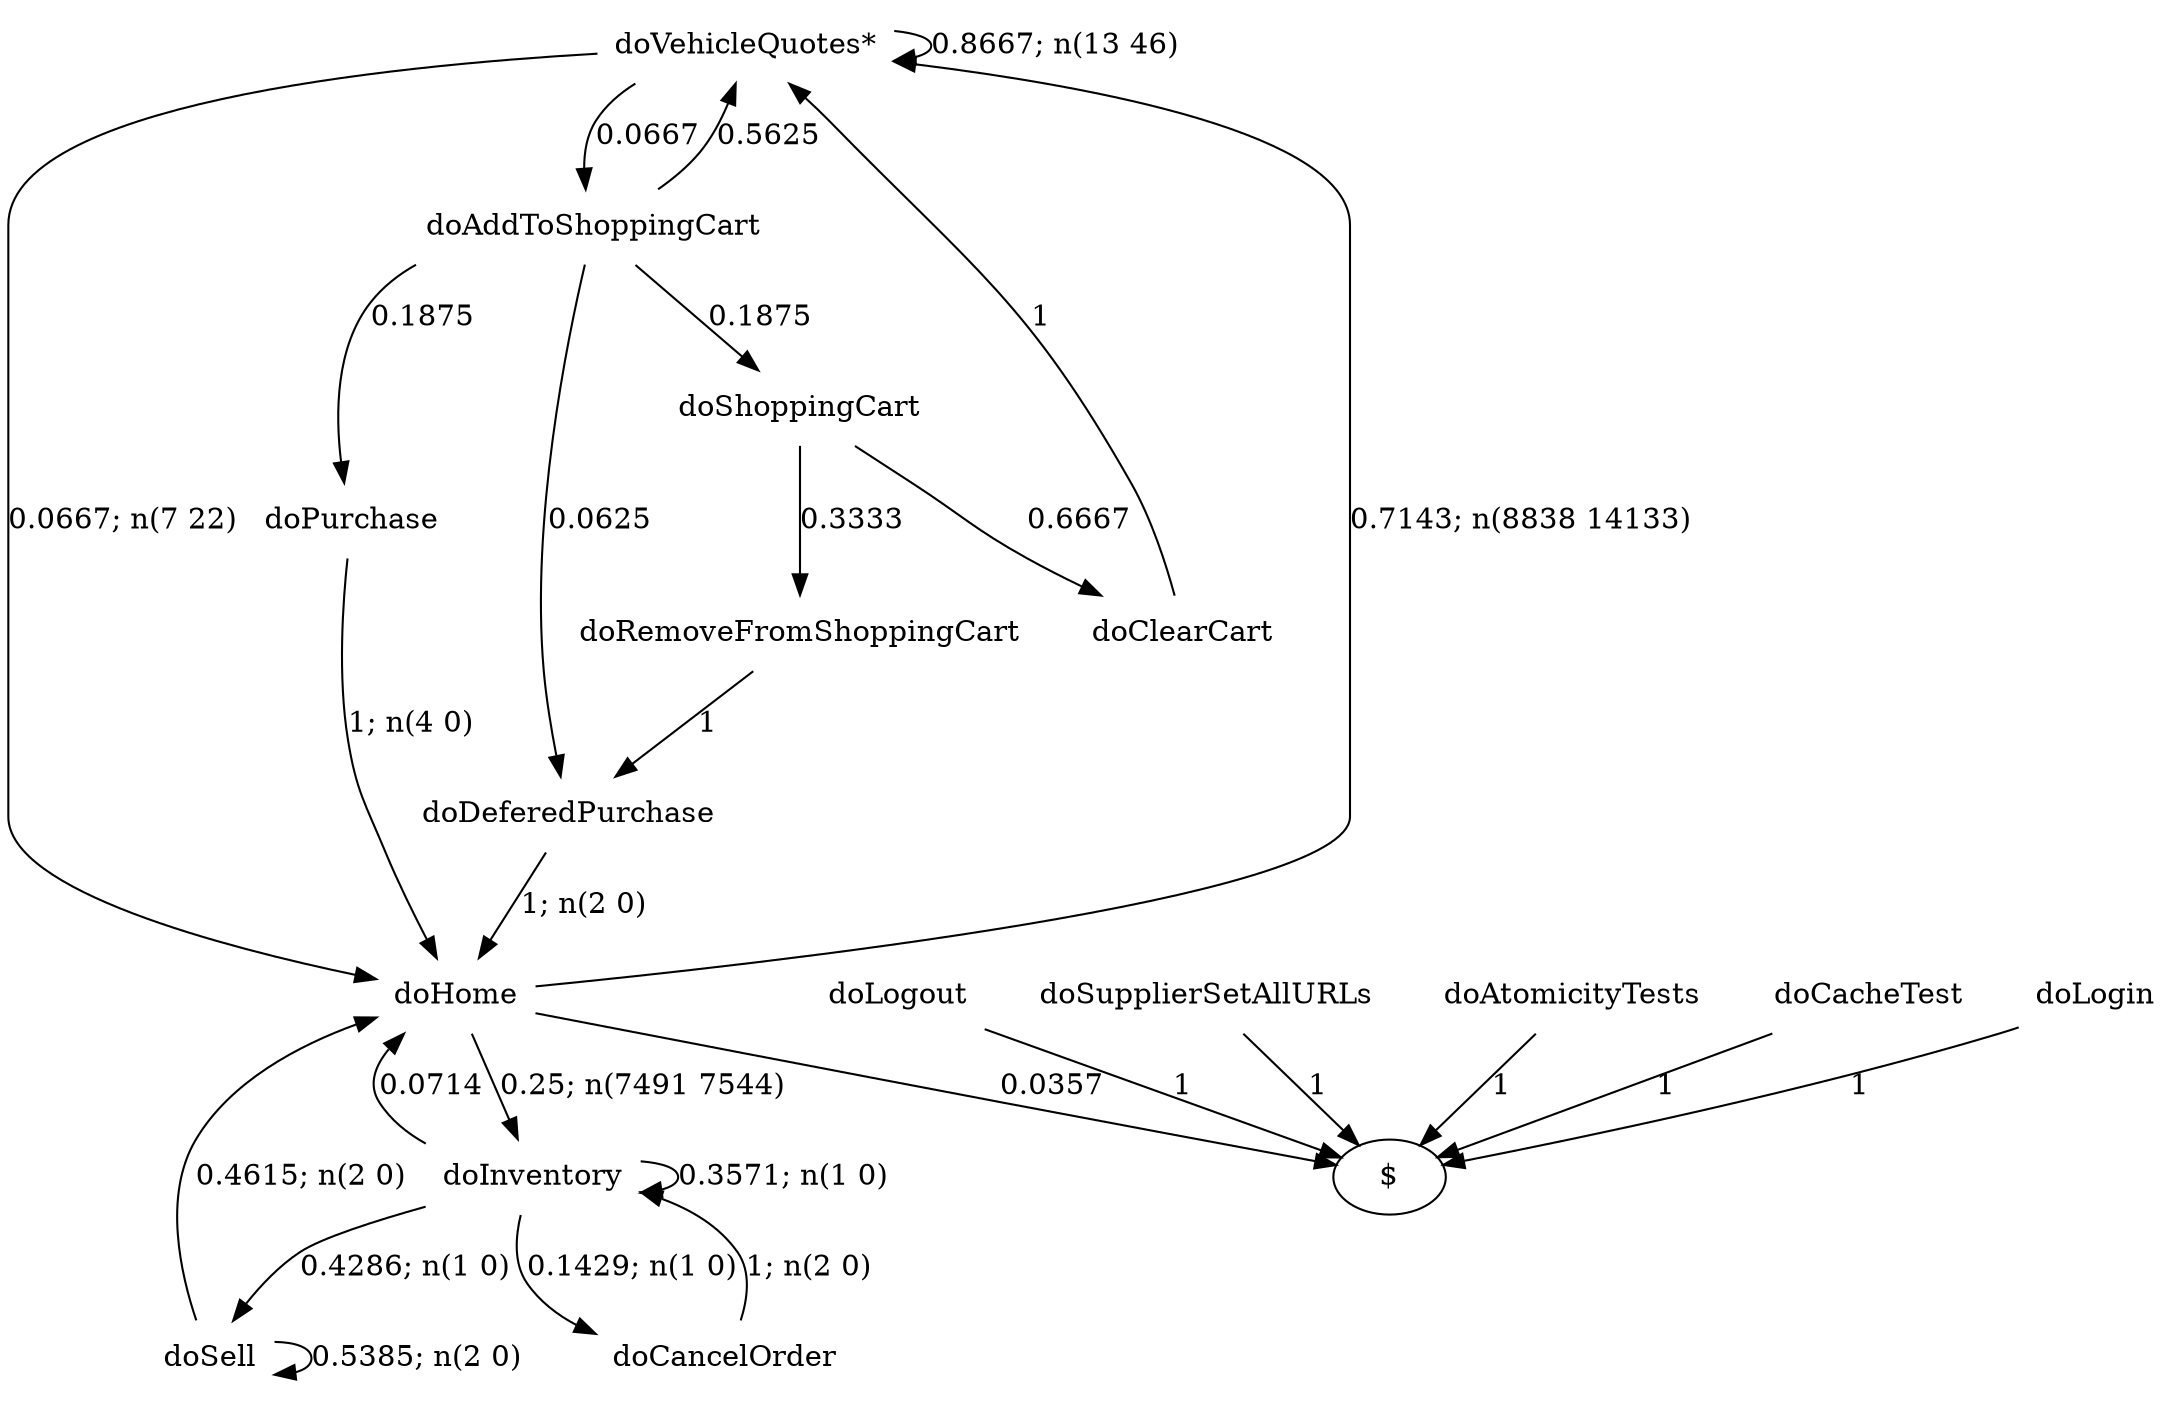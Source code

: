 digraph G {"doVehicleQuotes*" [label="doVehicleQuotes*",shape=none];"doSupplierSetAllURLs" [label="doSupplierSetAllURLs",shape=none];"doAtomicityTests" [label="doAtomicityTests",shape=none];"doCacheTest" [label="doCacheTest",shape=none];"doLogin" [label="doLogin",shape=none];"doAddToShoppingCart" [label="doAddToShoppingCart",shape=none];"doDeferedPurchase" [label="doDeferedPurchase",shape=none];"doHome" [label="doHome",shape=none];"doShoppingCart" [label="doShoppingCart",shape=none];"doClearCart" [label="doClearCart",shape=none];"doPurchase" [label="doPurchase",shape=none];"doInventory" [label="doInventory",shape=none];"doSell" [label="doSell",shape=none];"doLogout" [label="doLogout",shape=none];"doCancelOrder" [label="doCancelOrder",shape=none];"doRemoveFromShoppingCart" [label="doRemoveFromShoppingCart",shape=none];"doVehicleQuotes*"->"doVehicleQuotes*" [style=solid,label="0.8667; n(13 46)"];"doVehicleQuotes*"->"doAddToShoppingCart" [style=solid,label="0.0667"];"doVehicleQuotes*"->"doHome" [style=solid,label="0.0667; n(7 22)"];"doSupplierSetAllURLs"->"$" [style=solid,label="1"];"doAtomicityTests"->"$" [style=solid,label="1"];"doCacheTest"->"$" [style=solid,label="1"];"doLogin"->"$" [style=solid,label="1"];"doAddToShoppingCart"->"doVehicleQuotes*" [style=solid,label="0.5625"];"doAddToShoppingCart"->"doDeferedPurchase" [style=solid,label="0.0625"];"doAddToShoppingCart"->"doShoppingCart" [style=solid,label="0.1875"];"doAddToShoppingCart"->"doPurchase" [style=solid,label="0.1875"];"doDeferedPurchase"->"doHome" [style=solid,label="1; n(2 0)"];"doHome"->"doVehicleQuotes*" [style=solid,label="0.7143; n(8838 14133)"];"doHome"->"doInventory" [style=solid,label="0.25; n(7491 7544)"];"doHome"->"$" [style=solid,label="0.0357"];"doShoppingCart"->"doClearCart" [style=solid,label="0.6667"];"doShoppingCart"->"doRemoveFromShoppingCart" [style=solid,label="0.3333"];"doClearCart"->"doVehicleQuotes*" [style=solid,label="1"];"doPurchase"->"doHome" [style=solid,label="1; n(4 0)"];"doInventory"->"doHome" [style=solid,label="0.0714"];"doInventory"->"doInventory" [style=solid,label="0.3571; n(1 0)"];"doInventory"->"doSell" [style=solid,label="0.4286; n(1 0)"];"doInventory"->"doCancelOrder" [style=solid,label="0.1429; n(1 0)"];"doSell"->"doHome" [style=solid,label="0.4615; n(2 0)"];"doSell"->"doSell" [style=solid,label="0.5385; n(2 0)"];"doLogout"->"$" [style=solid,label="1"];"doCancelOrder"->"doInventory" [style=solid,label="1; n(2 0)"];"doRemoveFromShoppingCart"->"doDeferedPurchase" [style=solid,label="1"];}